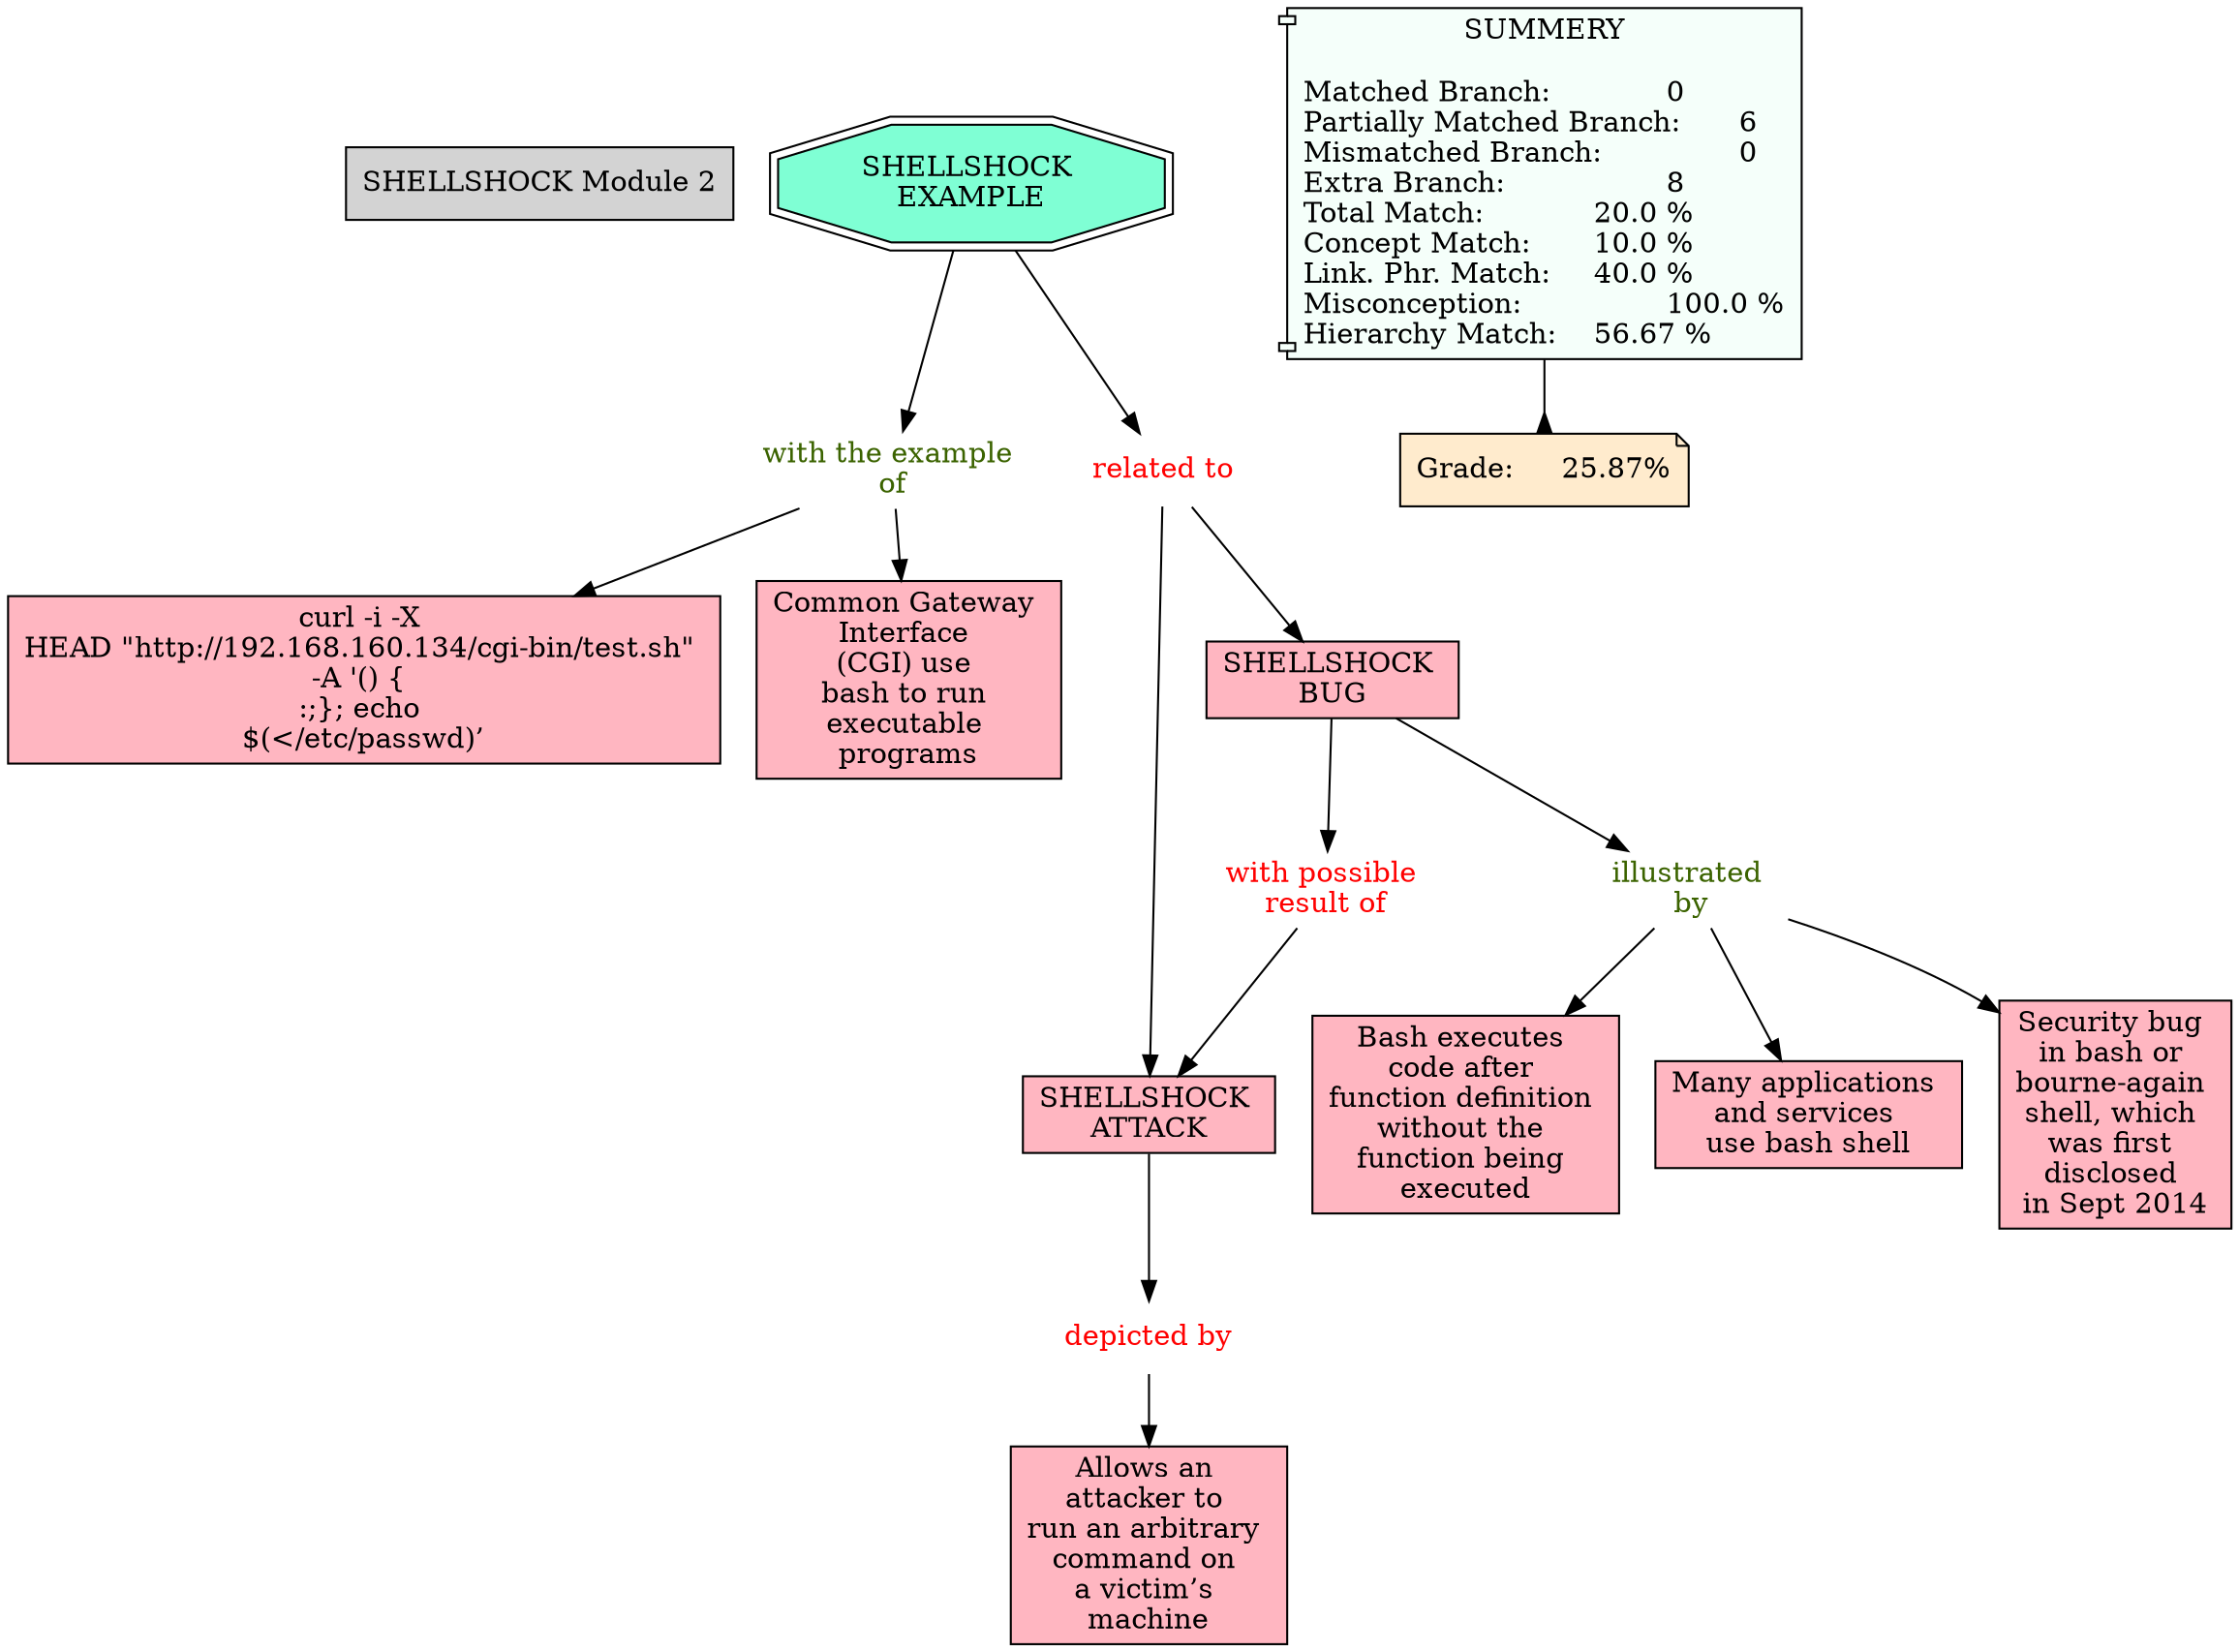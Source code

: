 // The Round Table
digraph {
	"1S627K72L-1JJ1B68-C3N" [label="SHELLSHOCK Module 2" Gsplines=true shape=rect style=filled]
	"1S62F914K-25GM5H2-Q8P" [label="SHELLSHOCK 
ATTACK" Gsplines=true fillcolor="#FFB6C1" shape=rect style=filled]
	"1S62FKCGN-R98YL7-QRX" [label="depicted by
" Gsplines=true fontcolor=red shape=none]
	"1S62F914K-25GM5H2-Q8P" -> "1S62FKCGN-R98YL7-QRX" [constraint=true]
	"1S62F8HSG-17Y27KZ-Q82" [label="SHELLSHOCK 
BUG" Gsplines=true fillcolor="#FFB6C1" shape=rect style=filled]
	"1S62FJDVW-L11KQX-QQ2" [label="illustrated 
by" Gsplines=true fontcolor="#3B6300" shape=none]
	"1S62F8HSG-17Y27KZ-Q82" -> "1S62FJDVW-L11KQX-QQ2" [constraint=true]
	"1S62F8HSG-17Y27KZ-Q82" [label="SHELLSHOCK 
BUG" Gsplines=true fillcolor="#FFB6C1" shape=rect style=filled]
	"1S62FM4K0-910VQV-QVP" [label="with possible 
result of" Gsplines=true fontcolor=red shape=none]
	"1S62F8HSG-17Y27KZ-Q82" -> "1S62FM4K0-910VQV-QVP" [constraint=true]
	"1S62FJDVW-L11KQX-QQ2" [label="illustrated 
by" Gsplines=true fontcolor="#3B6300" shape=none]
	"1S62F7PYV-13SBCYX-Q7K" [label="Bash executes 
code after 
function definition 
without the 
function being 
executed" Gsplines=true fillcolor="#FFB6C1" shape=rect style=filled]
	"1S62FJDVW-L11KQX-QQ2" -> "1S62F7PYV-13SBCYX-Q7K" [constraint=true]
	"1S62FJDVW-L11KQX-QQ2" [label="illustrated 
by" Gsplines=true fontcolor="#3B6300" shape=none]
	"1S62F6DCN-1MC77P6-Q42" [label="Many applications 
and services 
use bash shell
" Gsplines=true fillcolor="#FFB6C1" shape=rect style=filled]
	"1S62FJDVW-L11KQX-QQ2" -> "1S62F6DCN-1MC77P6-Q42" [constraint=true]
	"1S62FM4K0-910VQV-QVP" [label="with possible 
result of" Gsplines=true fontcolor=red shape=none]
	"1S62F914K-25GM5H2-Q8P" [label="SHELLSHOCK 
ATTACK" Gsplines=true fillcolor="#FFB6C1" shape=rect style=filled]
	"1S62FM4K0-910VQV-QVP" -> "1S62F914K-25GM5H2-Q8P" [constraint=true]
	"1S62FHLM3-1MH6C0R-QMW" [label="SHELLSHOCK 
EXAMPLE" Gsplines=true fillcolor=aquamarine shape=doubleoctagon style=filled]
	"1S62FJ0LZ-21BLG62-QNT" [label="with the example 
of" Gsplines=true fontcolor="#3B6300" shape=none]
	"1S62FHLM3-1MH6C0R-QMW" -> "1S62FJ0LZ-21BLG62-QNT" [constraint=true]
	"1S62FHLM3-1MH6C0R-QMW" [label="SHELLSHOCK 
EXAMPLE" Gsplines=true fillcolor=aquamarine shape=doubleoctagon style=filled]
	"1S62FR4TF-9QWSCC-R4G" [label="related to
" Gsplines=true fontcolor=red shape=none]
	"1S62FHLM3-1MH6C0R-QMW" -> "1S62FR4TF-9QWSCC-R4G" [constraint=true]
	"1S62FKCGN-R98YL7-QRX" [label="depicted by
" Gsplines=true fontcolor=red shape=none]
	"1S62F9XD6-1ZRK86P-QD7" [label="Allows an 
attacker to 
run an arbitrary 
command on 
a victim’s 
machine" Gsplines=true fillcolor="#FFB6C1" shape=rect style=filled]
	"1S62FKCGN-R98YL7-QRX" -> "1S62F9XD6-1ZRK86P-QD7" [constraint=true]
	"1S62FJDVW-L11KQX-QQ2" [label="illustrated 
by" Gsplines=true fontcolor="#3B6300" shape=none]
	"1S627LF5C-1WWPJLR-CJG" [label="Security bug 
in bash or 
bourne-again 
shell, which 
was first 
disclosed 
in Sept 2014
" Gsplines=true fillcolor="#FFB6C1" shape=rect style=filled]
	"1S62FJDVW-L11KQX-QQ2" -> "1S627LF5C-1WWPJLR-CJG" [constraint=true]
	"1S62FR4TF-9QWSCC-R4G" [label="related to
" Gsplines=true fontcolor=red shape=none]
	"1S62F914K-25GM5H2-Q8P" [label="SHELLSHOCK 
ATTACK" Gsplines=true fillcolor="#FFB6C1" shape=rect style=filled]
	"1S62FR4TF-9QWSCC-R4G" -> "1S62F914K-25GM5H2-Q8P" [constraint=true]
	"1S62FJ0LZ-21BLG62-QNT" [label="with the example 
of" Gsplines=true fontcolor="#3B6300" shape=none]
	"1S62FFGSF-144JKNM-QM0" [label="curl -i -X 
HEAD \"http://192.168.160.134/cgi-bin/test.sh\" 
-\A '() { 
:;}; echo 
$(</etc/passwd)’" Gsplines=true fillcolor="#FFB6C1" shape=rect style=filled]
	"1S62FJ0LZ-21BLG62-QNT" -> "1S62FFGSF-144JKNM-QM0" [constraint=true]
	"1S62FR4TF-9QWSCC-R4G" [label="related to
" Gsplines=true fontcolor=red shape=none]
	"1S62F8HSG-17Y27KZ-Q82" [label="SHELLSHOCK 
BUG" Gsplines=true fillcolor="#FFB6C1" shape=rect style=filled]
	"1S62FR4TF-9QWSCC-R4G" -> "1S62F8HSG-17Y27KZ-Q82" [constraint=true]
	"1S62FJ0LZ-21BLG62-QNT" [label="with the example 
of" Gsplines=true fontcolor="#3B6300" shape=none]
	"1S62FCDZV-MTPKSJ-QDR" [label="Common Gateway 
Interface 
(CGI) use 
bash to run 
executable 
programs" Gsplines=true fillcolor="#FFB6C1" shape=rect style=filled]
	"1S62FJ0LZ-21BLG62-QNT" -> "1S62FCDZV-MTPKSJ-QDR" [constraint=true]
	Stat [label="SUMMERY

Matched Branch:		0\lPartially Matched Branch:	6\lMismatched Branch:		0\lExtra Branch:			8\lTotal Match:		20.0 %\lConcept Match:	10.0 %\lLink. Phr. Match:	40.0 %\lMisconception:		100.0 %\lHierarchy Match:	56.67 %\l" Gsplines=true fillcolor="#F5FFFA" shape=component style=filled]
	Grade [label="Grade:	25.87%" Gsplines=true fillcolor="#FFEBCD" shape=note style=filled]
	Stat -> Grade [arrowhead=inv color=black constraint=true]
}
